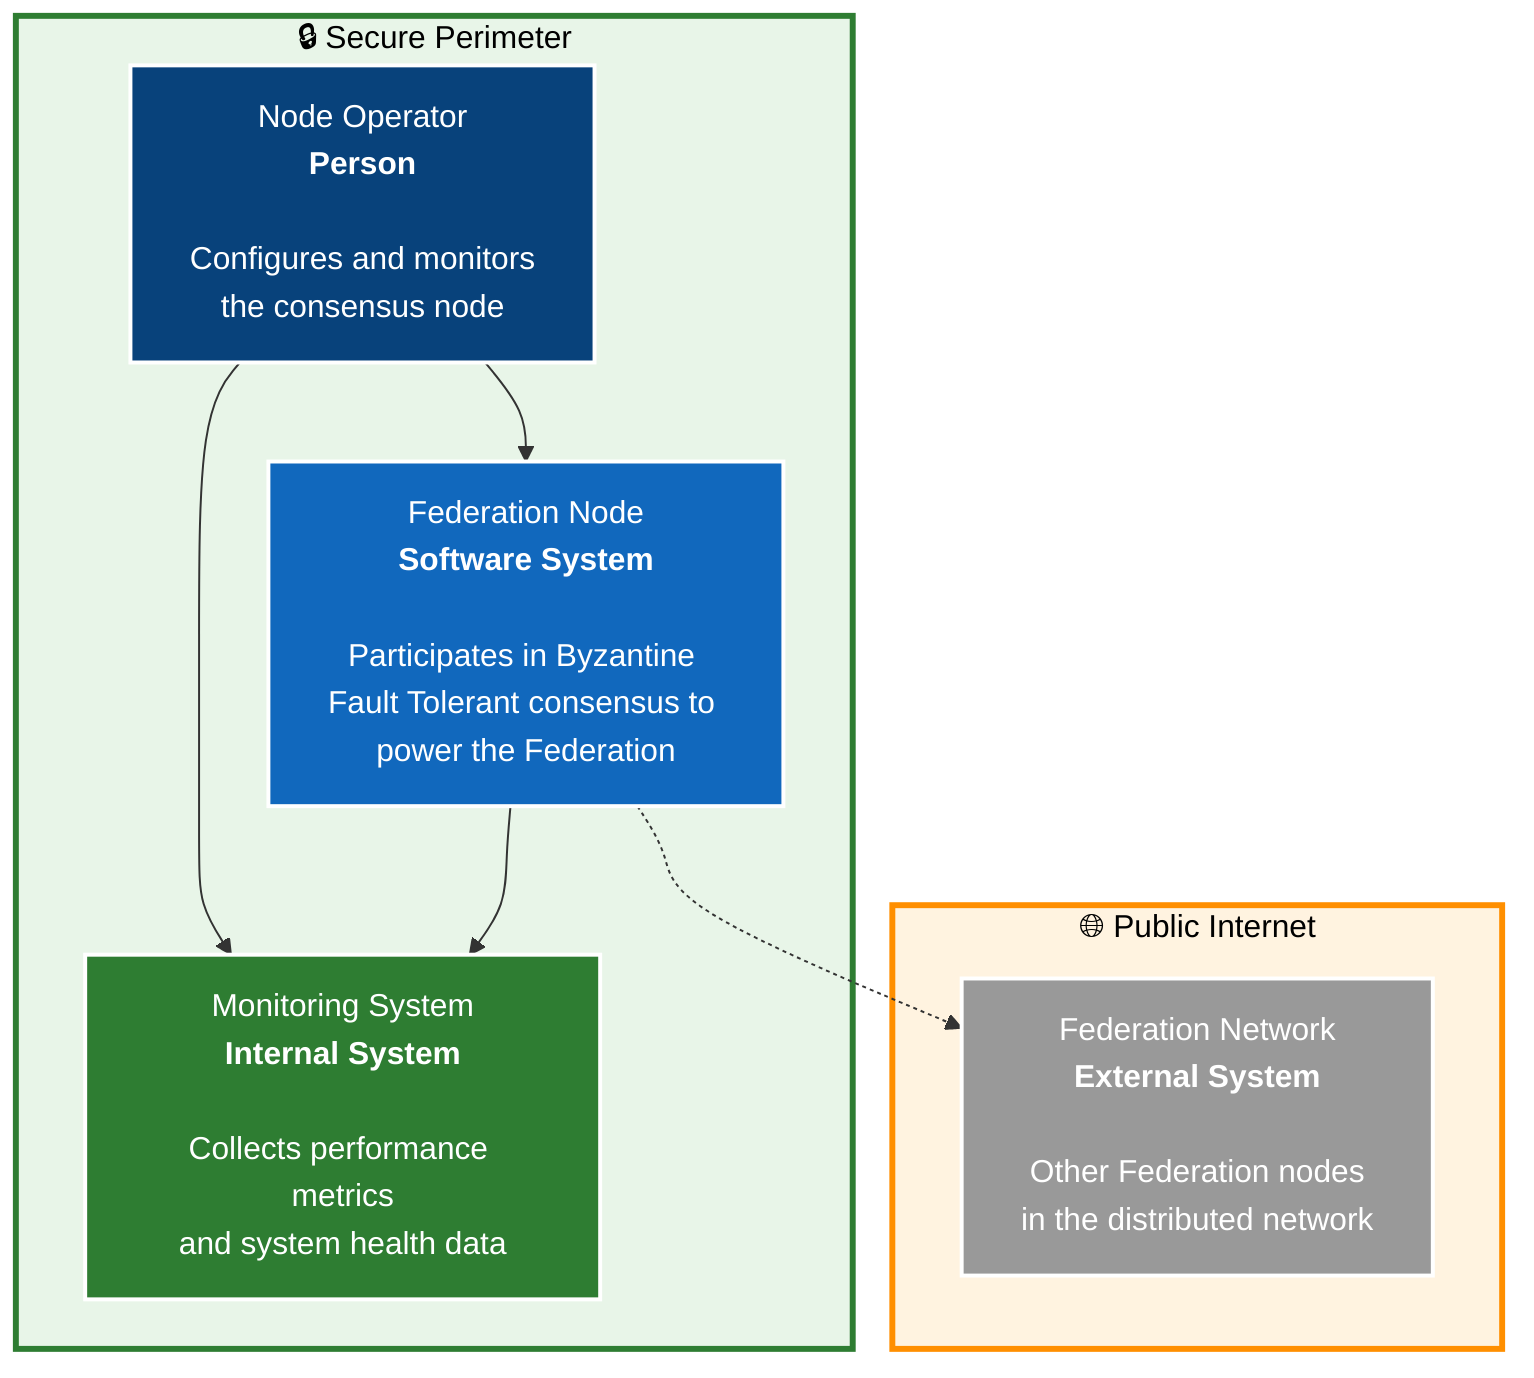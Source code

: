 graph TD
    subgraph SecurePerimeter ["🔒 Secure Perimeter"]
        User[Node Operator<br/><b>Person</b><br/><br/>Configures and monitors<br/>the consensus node]
        
        Node[Federation Node<br/><b>Software System</b><br/><br/>Participates in Byzantine Fault Tolerant consensus to power the Federation]
        
        MonitoringSystem[Monitoring System<br/><b>Internal System</b><br/><br/>Collects performance metrics<br/>and system health data]
    end
    

    subgraph PublicInternet ["🌐 Public Internet"]
        ValidatorNetwork[Federation Network<br/><b>External System</b><br/><br/>Other Federation nodes<br/>in the distributed network]
    end
    
    User --> Node
    User --> MonitoringSystem
    Node --> MonitoringSystem
    Node -.-> ValidatorNetwork
    
    classDef person fill:#08427b,stroke:#fff,stroke-width:2px,color:#fff
    classDef system fill:#1168bd,stroke:#fff,stroke-width:2px,color:#fff
    classDef internal fill:#2e7d32,stroke:#fff,stroke-width:2px,color:#fff
    classDef infrastructure fill:#6a1b9a,stroke:#fff,stroke-width:2px,color:#fff
    classDef external fill:#999,stroke:#fff,stroke-width:2px,color:#fff
    classDef secureZone fill:#e8f5e8,stroke:#2e7d32,stroke-width:3px,color:#000
    classDef publicZone fill:#fff3e0,stroke:#ff8f00,stroke-width:3px,color:#000
    
    class User person
    class Node system
    class MonitoringSystem internal
    class ValidatorNetwork external
    class SecurePerimeter secureZone
    class PublicInternet publicZone